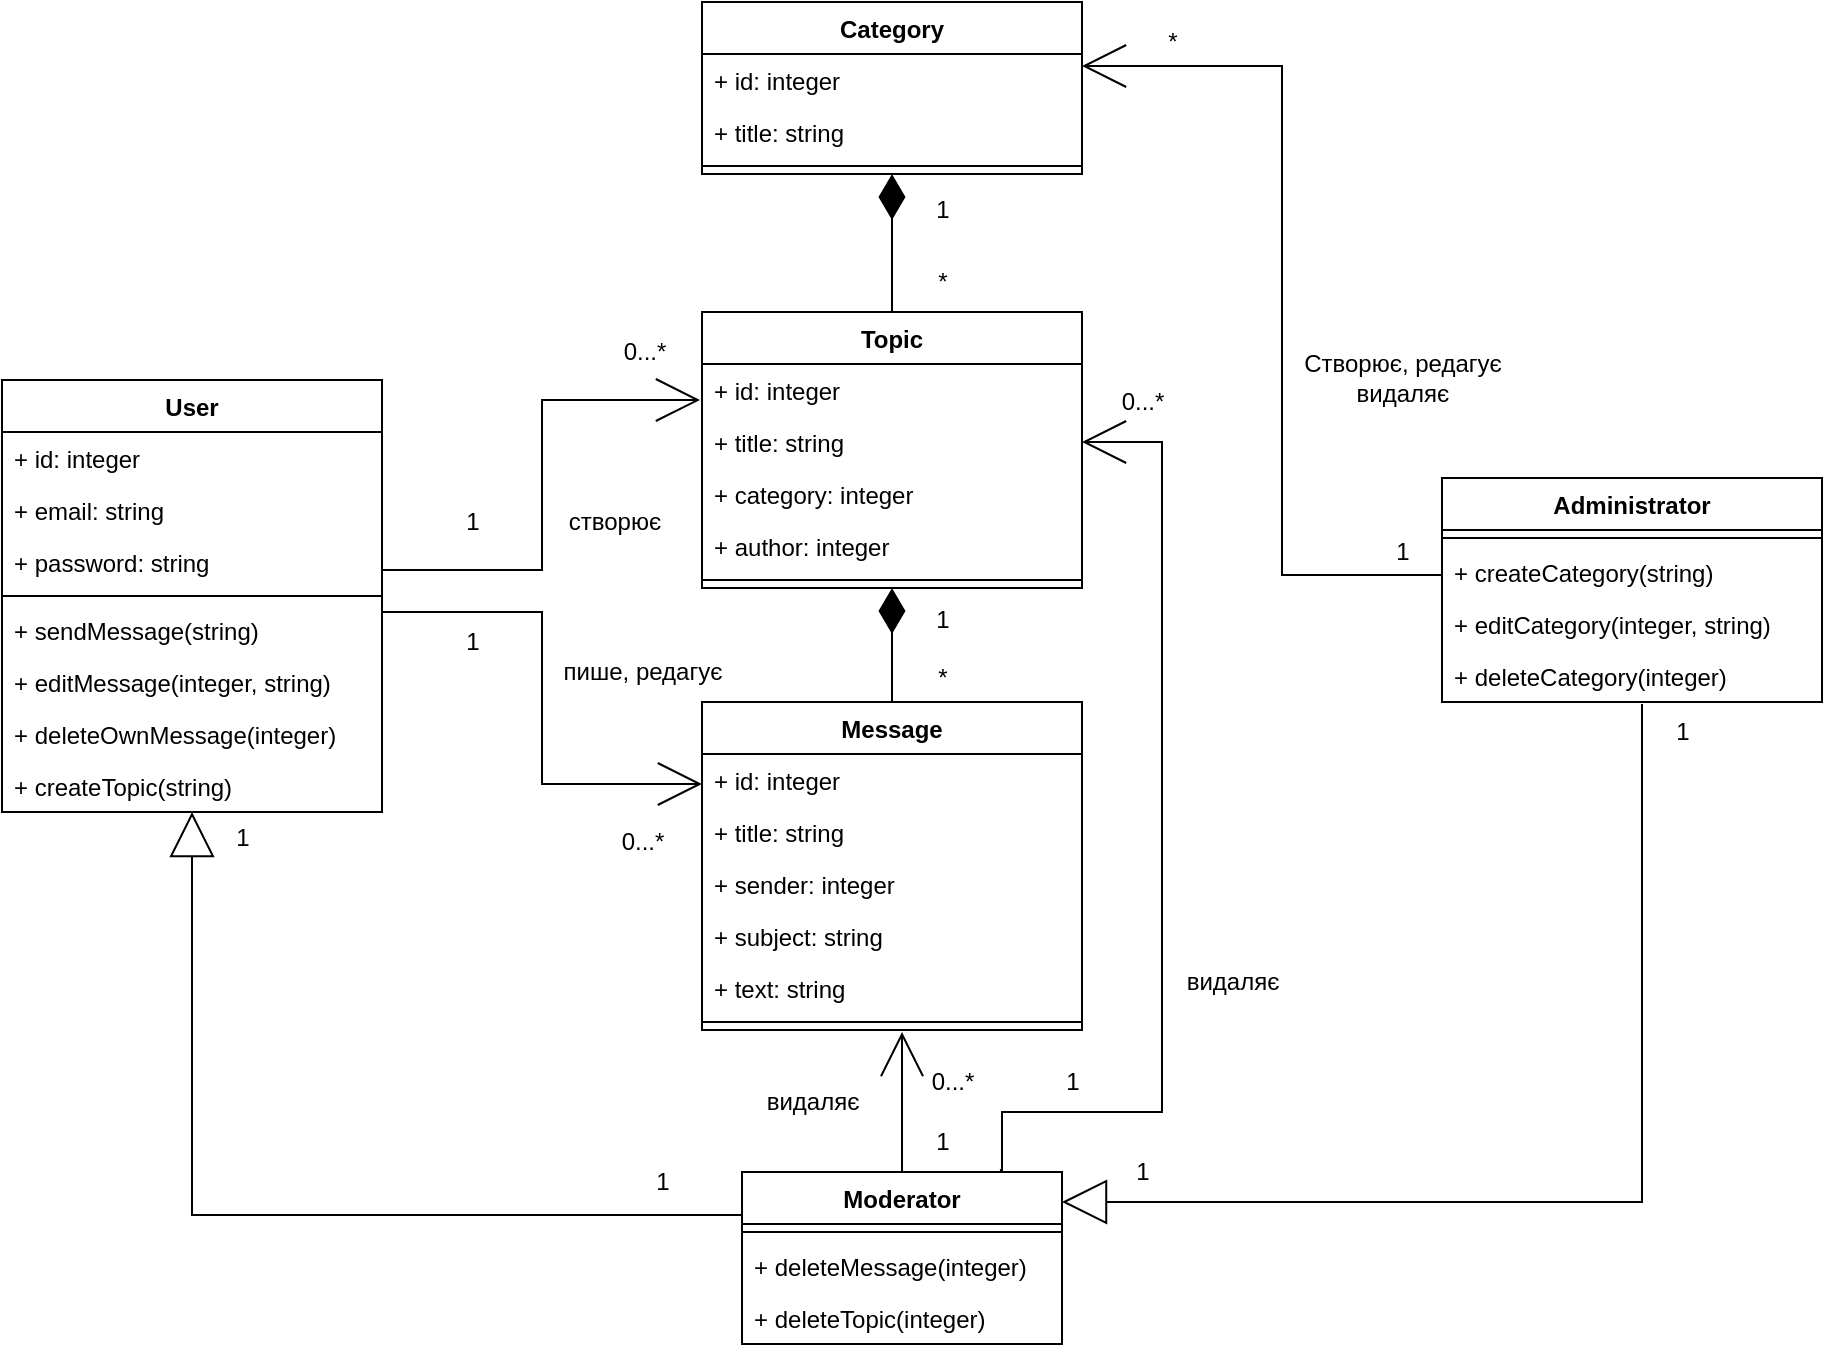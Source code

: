 <mxfile version="20.5.3" type="device"><diagram id="FvQV4TAyIELYSYCvBXfy" name="Страница 1"><mxGraphModel dx="595" dy="752" grid="1" gridSize="10" guides="1" tooltips="1" connect="1" arrows="1" fold="1" page="1" pageScale="1" pageWidth="827" pageHeight="1169" math="0" shadow="0"><root><mxCell id="0"/><mxCell id="1" parent="0"/><mxCell id="a-myeUM16ZuIH0CLy2Kh-38" style="edgeStyle=orthogonalEdgeStyle;rounded=0;orthogonalLoop=1;jettySize=auto;html=1;exitX=0.5;exitY=0;exitDx=0;exitDy=0;strokeWidth=1;endArrow=open;endFill=0;endSize=20;" parent="1" source="e5cbgWG_jZA0WKWIlXbx-6" edge="1"><mxGeometry relative="1" as="geometry"><mxPoint x="1420" y="710" as="sourcePoint"/><mxPoint x="1420" y="660" as="targetPoint"/></mxGeometry></mxCell><mxCell id="a-myeUM16ZuIH0CLy2Kh-44" style="edgeStyle=orthogonalEdgeStyle;rounded=0;orthogonalLoop=1;jettySize=auto;html=1;exitX=0.806;exitY=-0.012;exitDx=0;exitDy=0;entryX=1;entryY=0.5;entryDx=0;entryDy=0;strokeWidth=1;endArrow=open;endFill=0;endSize=20;exitPerimeter=0;" parent="1" source="e5cbgWG_jZA0WKWIlXbx-6" target="e5cbgWG_jZA0WKWIlXbx-31" edge="1"><mxGeometry relative="1" as="geometry"><Array as="points"><mxPoint x="1470" y="729"/><mxPoint x="1470" y="700"/><mxPoint x="1550" y="700"/><mxPoint x="1550" y="365"/></Array><mxPoint x="1470" y="710" as="sourcePoint"/><mxPoint x="1520" y="384" as="targetPoint"/></mxGeometry></mxCell><mxCell id="a-myeUM16ZuIH0CLy2Kh-23" style="edgeStyle=orthogonalEdgeStyle;rounded=0;orthogonalLoop=1;jettySize=auto;html=1;exitX=0.5;exitY=1;exitDx=0;exitDy=0;strokeWidth=1;endArrow=block;endFill=0;endSize=20;" parent="1" edge="1"><mxGeometry relative="1" as="geometry"><mxPoint x="1790" y="496" as="sourcePoint"/><mxPoint x="1500" y="745" as="targetPoint"/><Array as="points"><mxPoint x="1790" y="745"/><mxPoint x="1500" y="745"/></Array></mxGeometry></mxCell><mxCell id="a-myeUM16ZuIH0CLy2Kh-52" style="edgeStyle=orthogonalEdgeStyle;rounded=0;orthogonalLoop=1;jettySize=auto;html=1;exitX=0;exitY=0.25;exitDx=0;exitDy=0;strokeWidth=1;endArrow=open;endFill=0;endSize=20;" parent="1" edge="1"><mxGeometry relative="1" as="geometry"><Array as="points"><mxPoint x="1610" y="432"/><mxPoint x="1610" y="177"/><mxPoint x="1510" y="177"/></Array><mxPoint x="1690" y="431.5" as="sourcePoint"/><mxPoint x="1510" y="177" as="targetPoint"/></mxGeometry></mxCell><mxCell id="a-myeUM16ZuIH0CLy2Kh-19" style="edgeStyle=orthogonalEdgeStyle;rounded=0;orthogonalLoop=1;jettySize=auto;html=1;exitX=0;exitY=0.25;exitDx=0;exitDy=0;entryX=0.5;entryY=1;entryDx=0;entryDy=0;endArrow=block;endFill=0;strokeWidth=1;endSize=20;" parent="1" source="e5cbgWG_jZA0WKWIlXbx-6" target="e5cbgWG_jZA0WKWIlXbx-1" edge="1"><mxGeometry relative="1" as="geometry"><mxPoint x="1320" y="751" as="sourcePoint"/><mxPoint x="1080" y="495" as="targetPoint"/></mxGeometry></mxCell><mxCell id="a-myeUM16ZuIH0CLy2Kh-21" value="1" style="text;html=1;align=center;verticalAlign=middle;resizable=0;points=[];autosize=1;strokeColor=none;fillColor=none;" parent="1" vertex="1"><mxGeometry x="1285" y="720" width="30" height="30" as="geometry"/></mxCell><mxCell id="a-myeUM16ZuIH0CLy2Kh-22" value="1" style="text;html=1;align=center;verticalAlign=middle;resizable=0;points=[];autosize=1;strokeColor=none;fillColor=none;" parent="1" vertex="1"><mxGeometry x="1075" y="548" width="30" height="30" as="geometry"/></mxCell><mxCell id="a-myeUM16ZuIH0CLy2Kh-24" value="1" style="text;html=1;align=center;verticalAlign=middle;resizable=0;points=[];autosize=1;strokeColor=none;fillColor=none;" parent="1" vertex="1"><mxGeometry x="1525" y="715" width="30" height="30" as="geometry"/></mxCell><mxCell id="a-myeUM16ZuIH0CLy2Kh-25" value="1" style="text;html=1;align=center;verticalAlign=middle;resizable=0;points=[];autosize=1;strokeColor=none;fillColor=none;" parent="1" vertex="1"><mxGeometry x="1795" y="495" width="30" height="30" as="geometry"/></mxCell><mxCell id="a-myeUM16ZuIH0CLy2Kh-28" value="1" style="text;html=1;align=center;verticalAlign=middle;resizable=0;points=[];autosize=1;strokeColor=none;fillColor=none;" parent="1" vertex="1"><mxGeometry x="1425" y="234" width="30" height="30" as="geometry"/></mxCell><mxCell id="a-myeUM16ZuIH0CLy2Kh-29" value="*" style="text;html=1;align=center;verticalAlign=middle;resizable=0;points=[];autosize=1;strokeColor=none;fillColor=none;" parent="1" vertex="1"><mxGeometry x="1425" y="270" width="30" height="30" as="geometry"/></mxCell><mxCell id="a-myeUM16ZuIH0CLy2Kh-30" value="1" style="text;html=1;align=center;verticalAlign=middle;resizable=0;points=[];autosize=1;strokeColor=none;fillColor=none;" parent="1" vertex="1"><mxGeometry x="1425" y="439" width="30" height="30" as="geometry"/></mxCell><mxCell id="a-myeUM16ZuIH0CLy2Kh-31" value="*" style="text;html=1;align=center;verticalAlign=middle;resizable=0;points=[];autosize=1;strokeColor=none;fillColor=none;" parent="1" vertex="1"><mxGeometry x="1425" y="468" width="30" height="30" as="geometry"/></mxCell><mxCell id="a-myeUM16ZuIH0CLy2Kh-32" style="edgeStyle=orthogonalEdgeStyle;rounded=0;orthogonalLoop=1;jettySize=auto;html=1;entryX=0;entryY=0.5;entryDx=0;entryDy=0;strokeWidth=1;endArrow=open;endFill=0;endSize=20;" parent="1" edge="1"><mxGeometry relative="1" as="geometry"><mxPoint x="1160" y="450" as="sourcePoint"/><mxPoint x="1320" y="536" as="targetPoint"/><Array as="points"><mxPoint x="1240" y="450"/><mxPoint x="1240" y="536"/></Array></mxGeometry></mxCell><mxCell id="a-myeUM16ZuIH0CLy2Kh-33" value="1" style="text;html=1;align=center;verticalAlign=middle;resizable=0;points=[];autosize=1;strokeColor=none;fillColor=none;" parent="1" vertex="1"><mxGeometry x="1190" y="390" width="30" height="30" as="geometry"/></mxCell><mxCell id="a-myeUM16ZuIH0CLy2Kh-34" value="0...*" style="text;html=1;align=center;verticalAlign=middle;resizable=0;points=[];autosize=1;strokeColor=none;fillColor=none;" parent="1" vertex="1"><mxGeometry x="1270" y="550" width="40" height="30" as="geometry"/></mxCell><mxCell id="a-myeUM16ZuIH0CLy2Kh-35" value="пише, редагує" style="text;html=1;align=center;verticalAlign=middle;resizable=0;points=[];autosize=1;strokeColor=none;fillColor=none;" parent="1" vertex="1"><mxGeometry x="1240" y="465" width="100" height="30" as="geometry"/></mxCell><mxCell id="a-myeUM16ZuIH0CLy2Kh-36" style="edgeStyle=orthogonalEdgeStyle;rounded=0;orthogonalLoop=1;jettySize=auto;html=1;entryX=-0.005;entryY=0.167;entryDx=0;entryDy=0;strokeWidth=1;endArrow=open;endFill=0;endSize=20;entryPerimeter=0;" parent="1" source="e5cbgWG_jZA0WKWIlXbx-1" edge="1"><mxGeometry relative="1" as="geometry"><mxPoint x="1180" y="450" as="sourcePoint"/><mxPoint x="1319" y="344.01" as="targetPoint"/><Array as="points"><mxPoint x="1240" y="429"/><mxPoint x="1240" y="344"/></Array></mxGeometry></mxCell><mxCell id="a-myeUM16ZuIH0CLy2Kh-37" value="створює" style="text;html=1;align=center;verticalAlign=middle;resizable=0;points=[];autosize=1;strokeColor=none;fillColor=none;" parent="1" vertex="1"><mxGeometry x="1241" y="390" width="70" height="30" as="geometry"/></mxCell><mxCell id="a-myeUM16ZuIH0CLy2Kh-39" value="1" style="text;html=1;align=center;verticalAlign=middle;resizable=0;points=[];autosize=1;strokeColor=none;fillColor=none;" parent="1" vertex="1"><mxGeometry x="1190" y="450" width="30" height="30" as="geometry"/></mxCell><mxCell id="a-myeUM16ZuIH0CLy2Kh-41" value="видаляє" style="text;html=1;align=center;verticalAlign=middle;resizable=0;points=[];autosize=1;strokeColor=none;fillColor=none;" parent="1" vertex="1"><mxGeometry x="1340" y="680" width="70" height="30" as="geometry"/></mxCell><mxCell id="a-myeUM16ZuIH0CLy2Kh-45" value="видаляє" style="text;html=1;align=center;verticalAlign=middle;resizable=0;points=[];autosize=1;strokeColor=none;fillColor=none;" parent="1" vertex="1"><mxGeometry x="1550" y="620" width="70" height="30" as="geometry"/></mxCell><mxCell id="a-myeUM16ZuIH0CLy2Kh-46" value="1" style="text;html=1;align=center;verticalAlign=middle;resizable=0;points=[];autosize=1;strokeColor=none;fillColor=none;" parent="1" vertex="1"><mxGeometry x="1425" y="700" width="30" height="30" as="geometry"/></mxCell><mxCell id="a-myeUM16ZuIH0CLy2Kh-47" value="0...*" style="text;html=1;align=center;verticalAlign=middle;resizable=0;points=[];autosize=1;strokeColor=none;fillColor=none;" parent="1" vertex="1"><mxGeometry x="1271" y="305" width="40" height="30" as="geometry"/></mxCell><mxCell id="a-myeUM16ZuIH0CLy2Kh-48" value="0...*" style="text;html=1;align=center;verticalAlign=middle;resizable=0;points=[];autosize=1;strokeColor=none;fillColor=none;" parent="1" vertex="1"><mxGeometry x="1425" y="670" width="40" height="30" as="geometry"/></mxCell><mxCell id="a-myeUM16ZuIH0CLy2Kh-50" value="1" style="text;html=1;align=center;verticalAlign=middle;resizable=0;points=[];autosize=1;strokeColor=none;fillColor=none;" parent="1" vertex="1"><mxGeometry x="1490" y="670" width="30" height="30" as="geometry"/></mxCell><mxCell id="a-myeUM16ZuIH0CLy2Kh-51" value="0...*" style="text;html=1;align=center;verticalAlign=middle;resizable=0;points=[];autosize=1;strokeColor=none;fillColor=none;" parent="1" vertex="1"><mxGeometry x="1520" y="330" width="40" height="30" as="geometry"/></mxCell><mxCell id="a-myeUM16ZuIH0CLy2Kh-53" value="1" style="text;html=1;align=center;verticalAlign=middle;resizable=0;points=[];autosize=1;strokeColor=none;fillColor=none;" parent="1" vertex="1"><mxGeometry x="1655" y="405" width="30" height="30" as="geometry"/></mxCell><mxCell id="a-myeUM16ZuIH0CLy2Kh-54" value="*" style="text;html=1;align=center;verticalAlign=middle;resizable=0;points=[];autosize=1;strokeColor=none;fillColor=none;" parent="1" vertex="1"><mxGeometry x="1540" y="150" width="30" height="30" as="geometry"/></mxCell><mxCell id="a-myeUM16ZuIH0CLy2Kh-55" value="&lt;div&gt;Створює, редагує&lt;/div&gt;&lt;div&gt;видаляє&lt;br&gt;&lt;/div&gt;" style="text;html=1;align=center;verticalAlign=middle;resizable=0;points=[];autosize=1;strokeColor=none;fillColor=none;" parent="1" vertex="1"><mxGeometry x="1610" y="313" width="120" height="40" as="geometry"/></mxCell><mxCell id="e5cbgWG_jZA0WKWIlXbx-1" value="User" style="swimlane;fontStyle=1;align=center;verticalAlign=top;childLayout=stackLayout;horizontal=1;startSize=26;horizontalStack=0;resizeParent=1;resizeParentMax=0;resizeLast=0;collapsible=1;marginBottom=0;" vertex="1" parent="1"><mxGeometry x="970" y="334" width="190" height="216" as="geometry"/></mxCell><mxCell id="e5cbgWG_jZA0WKWIlXbx-2" value="+ id: integer" style="text;strokeColor=none;fillColor=none;align=left;verticalAlign=top;spacingLeft=4;spacingRight=4;overflow=hidden;rotatable=0;points=[[0,0.5],[1,0.5]];portConstraint=eastwest;" vertex="1" parent="e5cbgWG_jZA0WKWIlXbx-1"><mxGeometry y="26" width="190" height="26" as="geometry"/></mxCell><mxCell id="e5cbgWG_jZA0WKWIlXbx-43" value="+ email: string" style="text;strokeColor=none;fillColor=none;align=left;verticalAlign=top;spacingLeft=4;spacingRight=4;overflow=hidden;rotatable=0;points=[[0,0.5],[1,0.5]];portConstraint=eastwest;" vertex="1" parent="e5cbgWG_jZA0WKWIlXbx-1"><mxGeometry y="52" width="190" height="26" as="geometry"/></mxCell><mxCell id="e5cbgWG_jZA0WKWIlXbx-5" value="+ password: string" style="text;strokeColor=none;fillColor=none;align=left;verticalAlign=top;spacingLeft=4;spacingRight=4;overflow=hidden;rotatable=0;points=[[0,0.5],[1,0.5]];portConstraint=eastwest;" vertex="1" parent="e5cbgWG_jZA0WKWIlXbx-1"><mxGeometry y="78" width="190" height="26" as="geometry"/></mxCell><mxCell id="e5cbgWG_jZA0WKWIlXbx-3" value="" style="line;strokeWidth=1;fillColor=none;align=left;verticalAlign=middle;spacingTop=-1;spacingLeft=3;spacingRight=3;rotatable=0;labelPosition=right;points=[];portConstraint=eastwest;strokeColor=inherit;" vertex="1" parent="e5cbgWG_jZA0WKWIlXbx-1"><mxGeometry y="104" width="190" height="8" as="geometry"/></mxCell><mxCell id="e5cbgWG_jZA0WKWIlXbx-4" value="+ sendMessage(string)" style="text;strokeColor=none;fillColor=none;align=left;verticalAlign=top;spacingLeft=4;spacingRight=4;overflow=hidden;rotatable=0;points=[[0,0.5],[1,0.5]];portConstraint=eastwest;" vertex="1" parent="e5cbgWG_jZA0WKWIlXbx-1"><mxGeometry y="112" width="190" height="26" as="geometry"/></mxCell><mxCell id="e5cbgWG_jZA0WKWIlXbx-11" value="+ editMessage(integer, string)" style="text;strokeColor=none;fillColor=none;align=left;verticalAlign=top;spacingLeft=4;spacingRight=4;overflow=hidden;rotatable=0;points=[[0,0.5],[1,0.5]];portConstraint=eastwest;" vertex="1" parent="e5cbgWG_jZA0WKWIlXbx-1"><mxGeometry y="138" width="190" height="26" as="geometry"/></mxCell><mxCell id="e5cbgWG_jZA0WKWIlXbx-12" value="+ deleteOwnMessage(integer)" style="text;strokeColor=none;fillColor=none;align=left;verticalAlign=top;spacingLeft=4;spacingRight=4;overflow=hidden;rotatable=0;points=[[0,0.5],[1,0.5]];portConstraint=eastwest;" vertex="1" parent="e5cbgWG_jZA0WKWIlXbx-1"><mxGeometry y="164" width="190" height="26" as="geometry"/></mxCell><mxCell id="e5cbgWG_jZA0WKWIlXbx-13" value="+ createTopic(string)" style="text;strokeColor=none;fillColor=none;align=left;verticalAlign=top;spacingLeft=4;spacingRight=4;overflow=hidden;rotatable=0;points=[[0,0.5],[1,0.5]];portConstraint=eastwest;" vertex="1" parent="e5cbgWG_jZA0WKWIlXbx-1"><mxGeometry y="190" width="190" height="26" as="geometry"/></mxCell><mxCell id="e5cbgWG_jZA0WKWIlXbx-6" value="Moderator" style="swimlane;fontStyle=1;align=center;verticalAlign=top;childLayout=stackLayout;horizontal=1;startSize=26;horizontalStack=0;resizeParent=1;resizeParentMax=0;resizeLast=0;collapsible=1;marginBottom=0;" vertex="1" parent="1"><mxGeometry x="1340" y="730" width="160" height="86" as="geometry"/></mxCell><mxCell id="e5cbgWG_jZA0WKWIlXbx-9" value="" style="line;strokeWidth=1;fillColor=none;align=left;verticalAlign=middle;spacingTop=-1;spacingLeft=3;spacingRight=3;rotatable=0;labelPosition=right;points=[];portConstraint=eastwest;strokeColor=inherit;" vertex="1" parent="e5cbgWG_jZA0WKWIlXbx-6"><mxGeometry y="26" width="160" height="8" as="geometry"/></mxCell><mxCell id="e5cbgWG_jZA0WKWIlXbx-10" value="+ deleteMessage(integer)" style="text;strokeColor=none;fillColor=none;align=left;verticalAlign=top;spacingLeft=4;spacingRight=4;overflow=hidden;rotatable=0;points=[[0,0.5],[1,0.5]];portConstraint=eastwest;" vertex="1" parent="e5cbgWG_jZA0WKWIlXbx-6"><mxGeometry y="34" width="160" height="26" as="geometry"/></mxCell><mxCell id="e5cbgWG_jZA0WKWIlXbx-14" value="+ deleteTopic(integer)" style="text;strokeColor=none;fillColor=none;align=left;verticalAlign=top;spacingLeft=4;spacingRight=4;overflow=hidden;rotatable=0;points=[[0,0.5],[1,0.5]];portConstraint=eastwest;" vertex="1" parent="e5cbgWG_jZA0WKWIlXbx-6"><mxGeometry y="60" width="160" height="26" as="geometry"/></mxCell><mxCell id="e5cbgWG_jZA0WKWIlXbx-15" value="Administrator" style="swimlane;fontStyle=1;align=center;verticalAlign=top;childLayout=stackLayout;horizontal=1;startSize=26;horizontalStack=0;resizeParent=1;resizeParentMax=0;resizeLast=0;collapsible=1;marginBottom=0;" vertex="1" parent="1"><mxGeometry x="1690" y="383" width="190" height="112" as="geometry"/></mxCell><mxCell id="e5cbgWG_jZA0WKWIlXbx-16" value="" style="line;strokeWidth=1;fillColor=none;align=left;verticalAlign=middle;spacingTop=-1;spacingLeft=3;spacingRight=3;rotatable=0;labelPosition=right;points=[];portConstraint=eastwest;strokeColor=inherit;" vertex="1" parent="e5cbgWG_jZA0WKWIlXbx-15"><mxGeometry y="26" width="190" height="8" as="geometry"/></mxCell><mxCell id="e5cbgWG_jZA0WKWIlXbx-17" value="+ createCategory(string)" style="text;strokeColor=none;fillColor=none;align=left;verticalAlign=top;spacingLeft=4;spacingRight=4;overflow=hidden;rotatable=0;points=[[0,0.5],[1,0.5]];portConstraint=eastwest;" vertex="1" parent="e5cbgWG_jZA0WKWIlXbx-15"><mxGeometry y="34" width="190" height="26" as="geometry"/></mxCell><mxCell id="e5cbgWG_jZA0WKWIlXbx-19" value="+ editCategory(integer, string)" style="text;strokeColor=none;fillColor=none;align=left;verticalAlign=top;spacingLeft=4;spacingRight=4;overflow=hidden;rotatable=0;points=[[0,0.5],[1,0.5]];portConstraint=eastwest;" vertex="1" parent="e5cbgWG_jZA0WKWIlXbx-15"><mxGeometry y="60" width="190" height="26" as="geometry"/></mxCell><mxCell id="e5cbgWG_jZA0WKWIlXbx-18" value="+ deleteCategory(integer)" style="text;strokeColor=none;fillColor=none;align=left;verticalAlign=top;spacingLeft=4;spacingRight=4;overflow=hidden;rotatable=0;points=[[0,0.5],[1,0.5]];portConstraint=eastwest;" vertex="1" parent="e5cbgWG_jZA0WKWIlXbx-15"><mxGeometry y="86" width="190" height="26" as="geometry"/></mxCell><mxCell id="e5cbgWG_jZA0WKWIlXbx-52" style="edgeStyle=orthogonalEdgeStyle;rounded=0;orthogonalLoop=1;jettySize=auto;html=1;exitX=0.5;exitY=0;exitDx=0;exitDy=0;entryX=0.5;entryY=1;entryDx=0;entryDy=0;endArrow=diamondThin;endFill=1;endSize=20;" edge="1" parent="1" source="e5cbgWG_jZA0WKWIlXbx-20" target="e5cbgWG_jZA0WKWIlXbx-30"><mxGeometry relative="1" as="geometry"/></mxCell><mxCell id="e5cbgWG_jZA0WKWIlXbx-20" value="Message" style="swimlane;fontStyle=1;align=center;verticalAlign=top;childLayout=stackLayout;horizontal=1;startSize=26;horizontalStack=0;resizeParent=1;resizeParentMax=0;resizeLast=0;collapsible=1;marginBottom=0;" vertex="1" parent="1"><mxGeometry x="1320" y="495" width="190" height="164" as="geometry"/></mxCell><mxCell id="e5cbgWG_jZA0WKWIlXbx-47" value="+ id: integer" style="text;strokeColor=none;fillColor=none;align=left;verticalAlign=top;spacingLeft=4;spacingRight=4;overflow=hidden;rotatable=0;points=[[0,0.5],[1,0.5]];portConstraint=eastwest;" vertex="1" parent="e5cbgWG_jZA0WKWIlXbx-20"><mxGeometry y="26" width="190" height="26" as="geometry"/></mxCell><mxCell id="e5cbgWG_jZA0WKWIlXbx-21" value="+ title: string" style="text;strokeColor=none;fillColor=none;align=left;verticalAlign=top;spacingLeft=4;spacingRight=4;overflow=hidden;rotatable=0;points=[[0,0.5],[1,0.5]];portConstraint=eastwest;" vertex="1" parent="e5cbgWG_jZA0WKWIlXbx-20"><mxGeometry y="52" width="190" height="26" as="geometry"/></mxCell><mxCell id="e5cbgWG_jZA0WKWIlXbx-29" value="+ sender: integer" style="text;strokeColor=none;fillColor=none;align=left;verticalAlign=top;spacingLeft=4;spacingRight=4;overflow=hidden;rotatable=0;points=[[0,0.5],[1,0.5]];portConstraint=eastwest;" vertex="1" parent="e5cbgWG_jZA0WKWIlXbx-20"><mxGeometry y="78" width="190" height="26" as="geometry"/></mxCell><mxCell id="e5cbgWG_jZA0WKWIlXbx-22" value="+ subject: string" style="text;strokeColor=none;fillColor=none;align=left;verticalAlign=top;spacingLeft=4;spacingRight=4;overflow=hidden;rotatable=0;points=[[0,0.5],[1,0.5]];portConstraint=eastwest;" vertex="1" parent="e5cbgWG_jZA0WKWIlXbx-20"><mxGeometry y="104" width="190" height="26" as="geometry"/></mxCell><mxCell id="e5cbgWG_jZA0WKWIlXbx-28" value="+ text: string" style="text;strokeColor=none;fillColor=none;align=left;verticalAlign=top;spacingLeft=4;spacingRight=4;overflow=hidden;rotatable=0;points=[[0,0.5],[1,0.5]];portConstraint=eastwest;" vertex="1" parent="e5cbgWG_jZA0WKWIlXbx-20"><mxGeometry y="130" width="190" height="26" as="geometry"/></mxCell><mxCell id="e5cbgWG_jZA0WKWIlXbx-23" value="" style="line;strokeWidth=1;fillColor=none;align=left;verticalAlign=middle;spacingTop=-1;spacingLeft=3;spacingRight=3;rotatable=0;labelPosition=right;points=[];portConstraint=eastwest;strokeColor=inherit;" vertex="1" parent="e5cbgWG_jZA0WKWIlXbx-20"><mxGeometry y="156" width="190" height="8" as="geometry"/></mxCell><mxCell id="e5cbgWG_jZA0WKWIlXbx-53" style="edgeStyle=orthogonalEdgeStyle;rounded=0;orthogonalLoop=1;jettySize=auto;html=1;exitX=0.5;exitY=0;exitDx=0;exitDy=0;entryX=0.5;entryY=1;entryDx=0;entryDy=0;endArrow=diamondThin;endFill=1;endSize=20;" edge="1" parent="1" source="e5cbgWG_jZA0WKWIlXbx-30" target="e5cbgWG_jZA0WKWIlXbx-36"><mxGeometry relative="1" as="geometry"/></mxCell><mxCell id="e5cbgWG_jZA0WKWIlXbx-30" value="Topic" style="swimlane;fontStyle=1;align=center;verticalAlign=top;childLayout=stackLayout;horizontal=1;startSize=26;horizontalStack=0;resizeParent=1;resizeParentMax=0;resizeLast=0;collapsible=1;marginBottom=0;" vertex="1" parent="1"><mxGeometry x="1320" y="300" width="190" height="138" as="geometry"/></mxCell><mxCell id="e5cbgWG_jZA0WKWIlXbx-45" value="+ id: integer" style="text;strokeColor=none;fillColor=none;align=left;verticalAlign=top;spacingLeft=4;spacingRight=4;overflow=hidden;rotatable=0;points=[[0,0.5],[1,0.5]];portConstraint=eastwest;" vertex="1" parent="e5cbgWG_jZA0WKWIlXbx-30"><mxGeometry y="26" width="190" height="26" as="geometry"/></mxCell><mxCell id="e5cbgWG_jZA0WKWIlXbx-31" value="+ title: string" style="text;strokeColor=none;fillColor=none;align=left;verticalAlign=top;spacingLeft=4;spacingRight=4;overflow=hidden;rotatable=0;points=[[0,0.5],[1,0.5]];portConstraint=eastwest;" vertex="1" parent="e5cbgWG_jZA0WKWIlXbx-30"><mxGeometry y="52" width="190" height="26" as="geometry"/></mxCell><mxCell id="e5cbgWG_jZA0WKWIlXbx-32" value="+ category: integer" style="text;strokeColor=none;fillColor=none;align=left;verticalAlign=top;spacingLeft=4;spacingRight=4;overflow=hidden;rotatable=0;points=[[0,0.5],[1,0.5]];portConstraint=eastwest;" vertex="1" parent="e5cbgWG_jZA0WKWIlXbx-30"><mxGeometry y="78" width="190" height="26" as="geometry"/></mxCell><mxCell id="e5cbgWG_jZA0WKWIlXbx-34" value="+ author: integer" style="text;strokeColor=none;fillColor=none;align=left;verticalAlign=top;spacingLeft=4;spacingRight=4;overflow=hidden;rotatable=0;points=[[0,0.5],[1,0.5]];portConstraint=eastwest;" vertex="1" parent="e5cbgWG_jZA0WKWIlXbx-30"><mxGeometry y="104" width="190" height="26" as="geometry"/></mxCell><mxCell id="e5cbgWG_jZA0WKWIlXbx-35" value="" style="line;strokeWidth=1;fillColor=none;align=left;verticalAlign=middle;spacingTop=-1;spacingLeft=3;spacingRight=3;rotatable=0;labelPosition=right;points=[];portConstraint=eastwest;strokeColor=inherit;" vertex="1" parent="e5cbgWG_jZA0WKWIlXbx-30"><mxGeometry y="130" width="190" height="8" as="geometry"/></mxCell><mxCell id="e5cbgWG_jZA0WKWIlXbx-36" value="Category" style="swimlane;fontStyle=1;align=center;verticalAlign=top;childLayout=stackLayout;horizontal=1;startSize=26;horizontalStack=0;resizeParent=1;resizeParentMax=0;resizeLast=0;collapsible=1;marginBottom=0;" vertex="1" parent="1"><mxGeometry x="1320" y="145" width="190" height="86" as="geometry"/></mxCell><mxCell id="e5cbgWG_jZA0WKWIlXbx-46" value="+ id: integer" style="text;strokeColor=none;fillColor=none;align=left;verticalAlign=top;spacingLeft=4;spacingRight=4;overflow=hidden;rotatable=0;points=[[0,0.5],[1,0.5]];portConstraint=eastwest;" vertex="1" parent="e5cbgWG_jZA0WKWIlXbx-36"><mxGeometry y="26" width="190" height="26" as="geometry"/></mxCell><mxCell id="e5cbgWG_jZA0WKWIlXbx-37" value="+ title: string" style="text;strokeColor=none;fillColor=none;align=left;verticalAlign=top;spacingLeft=4;spacingRight=4;overflow=hidden;rotatable=0;points=[[0,0.5],[1,0.5]];portConstraint=eastwest;" vertex="1" parent="e5cbgWG_jZA0WKWIlXbx-36"><mxGeometry y="52" width="190" height="26" as="geometry"/></mxCell><mxCell id="e5cbgWG_jZA0WKWIlXbx-41" value="" style="line;strokeWidth=1;fillColor=none;align=left;verticalAlign=middle;spacingTop=-1;spacingLeft=3;spacingRight=3;rotatable=0;labelPosition=right;points=[];portConstraint=eastwest;strokeColor=inherit;" vertex="1" parent="e5cbgWG_jZA0WKWIlXbx-36"><mxGeometry y="78" width="190" height="8" as="geometry"/></mxCell></root></mxGraphModel></diagram></mxfile>